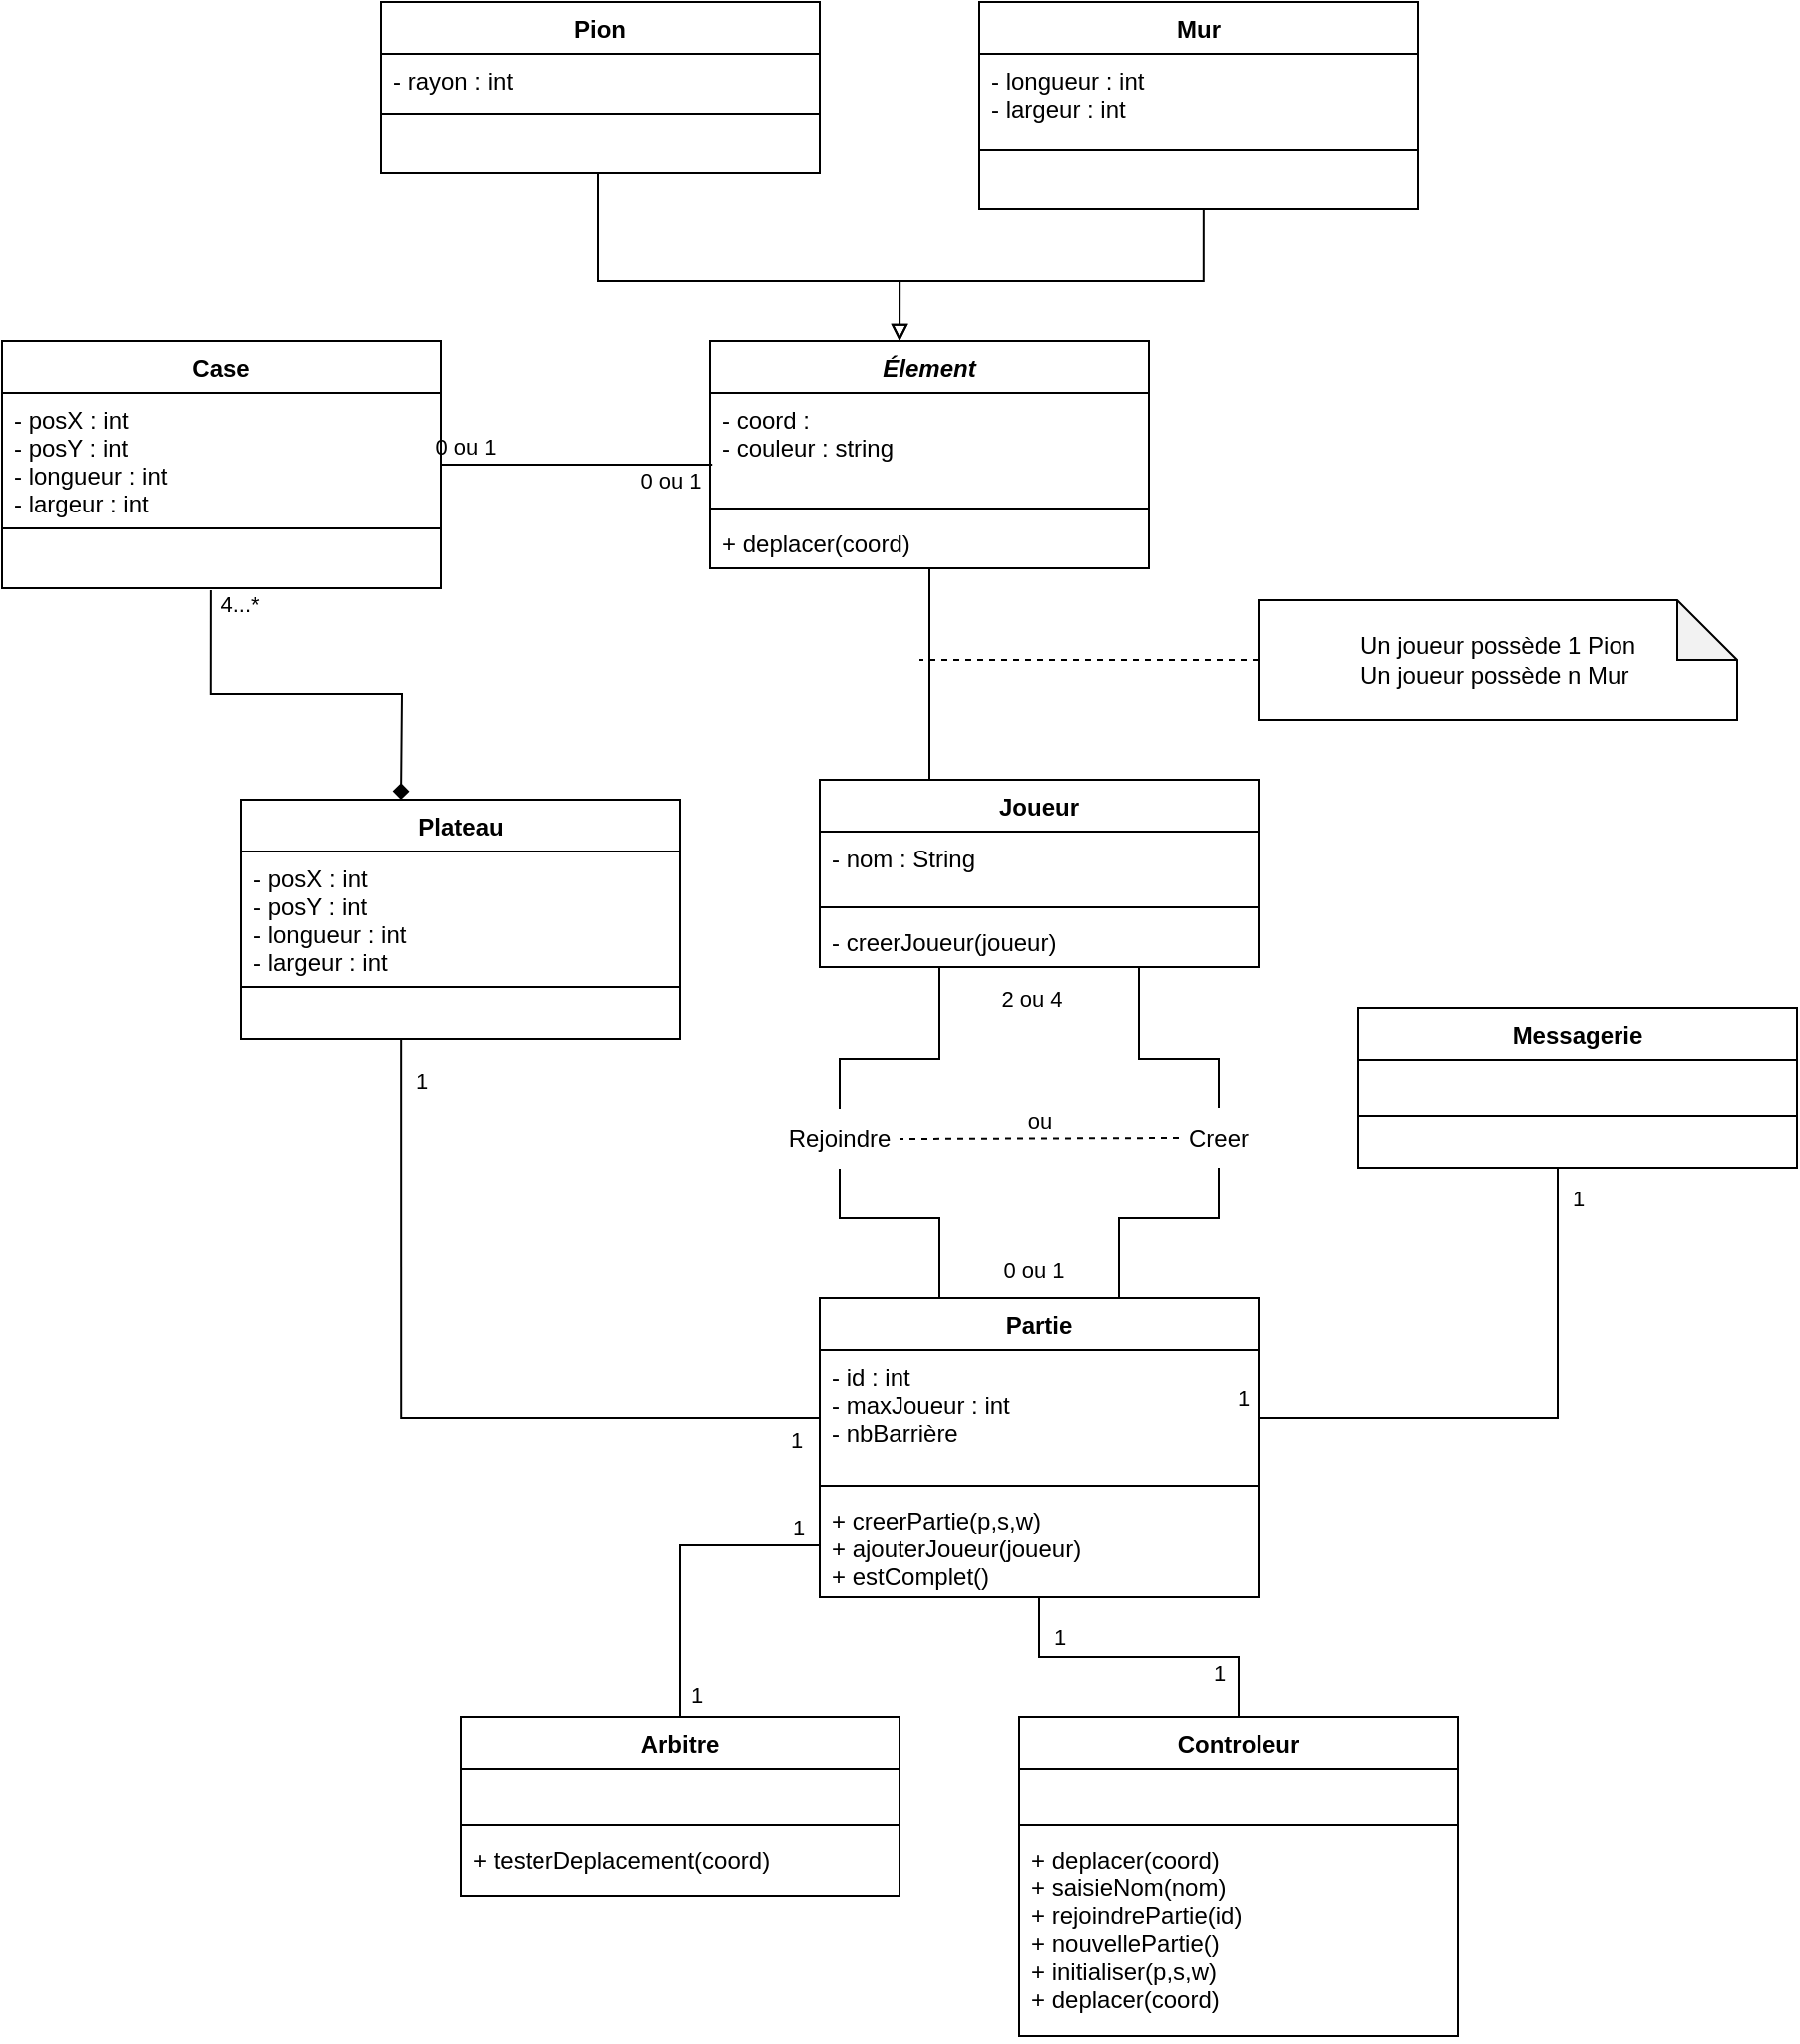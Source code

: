 <mxfile version="21.1.4" type="github">
  <diagram name="Page-1" id="FgP8BDgSYU1iSLKfVy64">
    <mxGraphModel dx="1300" dy="1365" grid="1" gridSize="10" guides="1" tooltips="1" connect="1" arrows="1" fold="1" page="1" pageScale="1" pageWidth="827" pageHeight="1169" math="0" shadow="0">
      <root>
        <mxCell id="0" />
        <mxCell id="1" parent="0" />
        <mxCell id="3Rz-C_fRMMW0dZHXcKt9-9" style="edgeStyle=orthogonalEdgeStyle;rounded=0;orthogonalLoop=1;jettySize=auto;html=1;exitX=1;exitY=0.5;exitDx=0;exitDy=0;entryX=0.005;entryY=0.667;entryDx=0;entryDy=0;endArrow=none;endFill=0;startArrow=none;entryPerimeter=0;" parent="1" source="dIRDVUr5gUY7s9fhSYIf-25" target="dIRDVUr5gUY7s9fhSYIf-22" edge="1">
          <mxGeometry relative="1" as="geometry">
            <mxPoint x="430" y="255.0" as="targetPoint" />
            <Array as="points" />
          </mxGeometry>
        </mxCell>
        <mxCell id="eeULFgyOEKWC4nzDJ71u-9" value="0 ou 1" style="edgeLabel;html=1;align=center;verticalAlign=middle;resizable=0;points=[];" parent="3Rz-C_fRMMW0dZHXcKt9-9" vertex="1" connectable="0">
          <mxGeometry x="0.797" y="-2" relative="1" as="geometry">
            <mxPoint x="-8" y="6" as="offset" />
          </mxGeometry>
        </mxCell>
        <mxCell id="eeULFgyOEKWC4nzDJ71u-10" value="0 ou 1" style="edgeLabel;html=1;align=center;verticalAlign=middle;resizable=0;points=[];" parent="3Rz-C_fRMMW0dZHXcKt9-9" vertex="1" connectable="0">
          <mxGeometry x="-0.777" y="2" relative="1" as="geometry">
            <mxPoint x="-3" y="-7" as="offset" />
          </mxGeometry>
        </mxCell>
        <mxCell id="3Rz-C_fRMMW0dZHXcKt9-10" style="edgeStyle=orthogonalEdgeStyle;rounded=0;orthogonalLoop=1;jettySize=auto;html=1;endArrow=diamond;endFill=1;entryX=0.5;entryY=0;entryDx=0;entryDy=0;exitX=0.477;exitY=1.038;exitDx=0;exitDy=0;exitPerimeter=0;" parent="1" source="dIRDVUr5gUY7s9fhSYIf-28" edge="1">
          <mxGeometry relative="1" as="geometry">
            <mxPoint x="280" y="430" as="targetPoint" />
            <mxPoint x="160" y="310" as="sourcePoint" />
          </mxGeometry>
        </mxCell>
        <mxCell id="eeULFgyOEKWC4nzDJ71u-1" value="4...*" style="edgeLabel;html=1;align=center;verticalAlign=middle;resizable=0;points=[];" parent="3Rz-C_fRMMW0dZHXcKt9-10" vertex="1" connectable="0">
          <mxGeometry x="-0.885" y="4" relative="1" as="geometry">
            <mxPoint x="10" y="-5" as="offset" />
          </mxGeometry>
        </mxCell>
        <mxCell id="3Rz-C_fRMMW0dZHXcKt9-7" style="edgeStyle=orthogonalEdgeStyle;rounded=0;orthogonalLoop=1;jettySize=auto;html=1;endArrow=block;endFill=0;" parent="1" source="dIRDVUr5gUY7s9fhSYIf-16" edge="1">
          <mxGeometry relative="1" as="geometry">
            <mxPoint x="380.053" y="140" as="sourcePoint" />
            <mxPoint x="530" y="200" as="targetPoint" />
            <Array as="points">
              <mxPoint x="379" y="170" />
              <mxPoint x="530" y="170" />
            </Array>
          </mxGeometry>
        </mxCell>
        <mxCell id="3Rz-C_fRMMW0dZHXcKt9-8" style="edgeStyle=orthogonalEdgeStyle;rounded=0;orthogonalLoop=1;jettySize=auto;html=1;endArrow=block;endFill=0;exitX=0.511;exitY=0.988;exitDx=0;exitDy=0;exitPerimeter=0;" parent="1" source="dIRDVUr5gUY7s9fhSYIf-20" edge="1">
          <mxGeometry relative="1" as="geometry">
            <mxPoint x="530.053" y="200.0" as="targetPoint" />
            <mxPoint x="690.053" y="140" as="sourcePoint" />
            <Array as="points">
              <mxPoint x="682" y="170" />
              <mxPoint x="530" y="170" />
            </Array>
          </mxGeometry>
        </mxCell>
        <mxCell id="3Rz-C_fRMMW0dZHXcKt9-28" style="edgeStyle=orthogonalEdgeStyle;rounded=0;orthogonalLoop=1;jettySize=auto;html=1;endArrow=none;endFill=0;exitX=0;exitY=0.5;exitDx=0;exitDy=0;entryX=0.364;entryY=1;entryDx=0;entryDy=0;entryPerimeter=0;" parent="1" source="dIRDVUr5gUY7s9fhSYIf-39" target="dIRDVUr5gUY7s9fhSYIf-33" edge="1">
          <mxGeometry relative="1" as="geometry">
            <mxPoint x="240" y="590" as="targetPoint" />
            <mxPoint x="500" y="740" as="sourcePoint" />
            <Array as="points">
              <mxPoint x="490" y="740" />
              <mxPoint x="280" y="740" />
            </Array>
          </mxGeometry>
        </mxCell>
        <mxCell id="eeULFgyOEKWC4nzDJ71u-2" value="1" style="edgeLabel;html=1;align=center;verticalAlign=middle;resizable=0;points=[];" parent="3Rz-C_fRMMW0dZHXcKt9-28" vertex="1" connectable="0">
          <mxGeometry x="0.919" y="2" relative="1" as="geometry">
            <mxPoint x="12" y="4" as="offset" />
          </mxGeometry>
        </mxCell>
        <mxCell id="eeULFgyOEKWC4nzDJ71u-3" value="1" style="edgeLabel;html=1;align=center;verticalAlign=middle;resizable=0;points=[];" parent="3Rz-C_fRMMW0dZHXcKt9-28" vertex="1" connectable="0">
          <mxGeometry x="-0.919" y="-2" relative="1" as="geometry">
            <mxPoint x="2" y="13" as="offset" />
          </mxGeometry>
        </mxCell>
        <mxCell id="3Rz-C_fRMMW0dZHXcKt9-16" style="edgeStyle=orthogonalEdgeStyle;rounded=0;orthogonalLoop=1;jettySize=auto;html=1;endArrow=none;endFill=0;startArrow=none;" parent="1" source="3Rz-C_fRMMW0dZHXcKt9-18" edge="1">
          <mxGeometry relative="1" as="geometry">
            <Array as="points">
              <mxPoint x="690" y="640" />
              <mxPoint x="640" y="640" />
            </Array>
            <mxPoint x="640" y="680" as="targetPoint" />
          </mxGeometry>
        </mxCell>
        <mxCell id="3Rz-C_fRMMW0dZHXcKt9-17" style="edgeStyle=orthogonalEdgeStyle;rounded=0;orthogonalLoop=1;jettySize=auto;html=1;exitX=0.5;exitY=1;exitDx=0;exitDy=0;entryX=0.25;entryY=0;entryDx=0;entryDy=0;endArrow=none;endFill=0;startArrow=none;" parent="1" source="3Rz-C_fRMMW0dZHXcKt9-19" edge="1">
          <mxGeometry relative="1" as="geometry">
            <Array as="points">
              <mxPoint x="500" y="640" />
              <mxPoint x="550" y="640" />
            </Array>
            <mxPoint x="550" y="680" as="targetPoint" />
          </mxGeometry>
        </mxCell>
        <mxCell id="eeULFgyOEKWC4nzDJ71u-6" value="0 ou 1" style="edgeLabel;html=1;align=center;verticalAlign=middle;resizable=0;points=[];" parent="3Rz-C_fRMMW0dZHXcKt9-17" vertex="1" connectable="0">
          <mxGeometry x="0.096" y="-2" relative="1" as="geometry">
            <mxPoint x="59" y="24" as="offset" />
          </mxGeometry>
        </mxCell>
        <mxCell id="3Rz-C_fRMMW0dZHXcKt9-30" value="" style="edgeStyle=orthogonalEdgeStyle;rounded=0;orthogonalLoop=1;jettySize=auto;html=1;endArrow=none;endFill=0;" parent="1" source="dIRDVUr5gUY7s9fhSYIf-37" target="3Rz-C_fRMMW0dZHXcKt9-18" edge="1">
          <mxGeometry relative="1" as="geometry">
            <mxPoint x="650" y="540" as="sourcePoint" />
            <mxPoint x="650" y="680" as="targetPoint" />
            <Array as="points">
              <mxPoint x="650" y="560" />
              <mxPoint x="690" y="560" />
            </Array>
          </mxGeometry>
        </mxCell>
        <mxCell id="3Rz-C_fRMMW0dZHXcKt9-18" value="Creer" style="text;html=1;strokeColor=none;fillColor=none;align=center;verticalAlign=middle;whiteSpace=wrap;rounded=0;" parent="1" vertex="1">
          <mxGeometry x="670" y="584.5" width="40" height="30" as="geometry" />
        </mxCell>
        <mxCell id="3Rz-C_fRMMW0dZHXcKt9-32" value="" style="edgeStyle=orthogonalEdgeStyle;rounded=0;orthogonalLoop=1;jettySize=auto;html=1;exitX=0.391;exitY=1;exitDx=0;exitDy=0;entryX=0.5;entryY=0;entryDx=0;entryDy=0;endArrow=none;endFill=0;exitPerimeter=0;" parent="1" source="dIRDVUr5gUY7s9fhSYIf-37" target="3Rz-C_fRMMW0dZHXcKt9-19" edge="1">
          <mxGeometry relative="1" as="geometry">
            <mxPoint x="550" y="540" as="sourcePoint" />
            <mxPoint x="550" y="680" as="targetPoint" />
            <Array as="points">
              <mxPoint x="550" y="514" />
              <mxPoint x="550" y="560" />
              <mxPoint x="500" y="560" />
            </Array>
          </mxGeometry>
        </mxCell>
        <mxCell id="eeULFgyOEKWC4nzDJ71u-5" value="2 ou 4" style="edgeLabel;html=1;align=center;verticalAlign=middle;resizable=0;points=[];" parent="3Rz-C_fRMMW0dZHXcKt9-32" vertex="1" connectable="0">
          <mxGeometry x="-0.156" y="-1" relative="1" as="geometry">
            <mxPoint x="47" y="-20" as="offset" />
          </mxGeometry>
        </mxCell>
        <mxCell id="3Rz-C_fRMMW0dZHXcKt9-19" value="Rejoindre" style="text;html=1;strokeColor=none;fillColor=none;align=center;verticalAlign=middle;whiteSpace=wrap;rounded=0;" parent="1" vertex="1">
          <mxGeometry x="470" y="585" width="60" height="30" as="geometry" />
        </mxCell>
        <mxCell id="dIRDVUr5gUY7s9fhSYIf-13" value="Pion" style="swimlane;fontStyle=1;align=center;verticalAlign=top;childLayout=stackLayout;horizontal=1;startSize=26;horizontalStack=0;resizeParent=1;resizeParentMax=0;resizeLast=0;collapsible=1;marginBottom=0;" parent="1" vertex="1">
          <mxGeometry x="270" y="30" width="220" height="86" as="geometry" />
        </mxCell>
        <mxCell id="dIRDVUr5gUY7s9fhSYIf-14" value="- rayon : int" style="text;strokeColor=none;fillColor=none;align=left;verticalAlign=top;spacingLeft=4;spacingRight=4;overflow=hidden;rotatable=0;points=[[0,0.5],[1,0.5]];portConstraint=eastwest;" parent="dIRDVUr5gUY7s9fhSYIf-13" vertex="1">
          <mxGeometry y="26" width="220" height="26" as="geometry" />
        </mxCell>
        <mxCell id="dIRDVUr5gUY7s9fhSYIf-15" value="" style="line;strokeWidth=1;fillColor=none;align=left;verticalAlign=middle;spacingTop=-1;spacingLeft=3;spacingRight=3;rotatable=0;labelPosition=right;points=[];portConstraint=eastwest;strokeColor=inherit;" parent="dIRDVUr5gUY7s9fhSYIf-13" vertex="1">
          <mxGeometry y="52" width="220" height="8" as="geometry" />
        </mxCell>
        <mxCell id="dIRDVUr5gUY7s9fhSYIf-16" value=" " style="text;strokeColor=none;fillColor=none;align=left;verticalAlign=top;spacingLeft=4;spacingRight=4;overflow=hidden;rotatable=0;points=[[0,0.5],[1,0.5]];portConstraint=eastwest;" parent="dIRDVUr5gUY7s9fhSYIf-13" vertex="1">
          <mxGeometry y="60" width="220" height="26" as="geometry" />
        </mxCell>
        <mxCell id="dIRDVUr5gUY7s9fhSYIf-17" value="Mur" style="swimlane;fontStyle=1;align=center;verticalAlign=top;childLayout=stackLayout;horizontal=1;startSize=26;horizontalStack=0;resizeParent=1;resizeParentMax=0;resizeLast=0;collapsible=1;marginBottom=0;" parent="1" vertex="1">
          <mxGeometry x="570" y="30" width="220" height="104" as="geometry" />
        </mxCell>
        <mxCell id="dIRDVUr5gUY7s9fhSYIf-18" value="- longueur : int&#xa;- largeur : int&#xa;" style="text;strokeColor=none;fillColor=none;align=left;verticalAlign=top;spacingLeft=4;spacingRight=4;overflow=hidden;rotatable=0;points=[[0,0.5],[1,0.5]];portConstraint=eastwest;" parent="dIRDVUr5gUY7s9fhSYIf-17" vertex="1">
          <mxGeometry y="26" width="220" height="44" as="geometry" />
        </mxCell>
        <mxCell id="dIRDVUr5gUY7s9fhSYIf-19" value="" style="line;strokeWidth=1;fillColor=none;align=left;verticalAlign=middle;spacingTop=-1;spacingLeft=3;spacingRight=3;rotatable=0;labelPosition=right;points=[];portConstraint=eastwest;strokeColor=inherit;" parent="dIRDVUr5gUY7s9fhSYIf-17" vertex="1">
          <mxGeometry y="70" width="220" height="8" as="geometry" />
        </mxCell>
        <mxCell id="dIRDVUr5gUY7s9fhSYIf-20" value=" " style="text;strokeColor=none;fillColor=none;align=left;verticalAlign=top;spacingLeft=4;spacingRight=4;overflow=hidden;rotatable=0;points=[[0,0.5],[1,0.5]];portConstraint=eastwest;" parent="dIRDVUr5gUY7s9fhSYIf-17" vertex="1">
          <mxGeometry y="78" width="220" height="26" as="geometry" />
        </mxCell>
        <mxCell id="eeULFgyOEKWC4nzDJ71u-18" style="edgeStyle=orthogonalEdgeStyle;rounded=0;orthogonalLoop=1;jettySize=auto;html=1;entryX=0.25;entryY=0;entryDx=0;entryDy=0;endArrow=none;endFill=0;" parent="1" source="dIRDVUr5gUY7s9fhSYIf-21" target="dIRDVUr5gUY7s9fhSYIf-34" edge="1">
          <mxGeometry relative="1" as="geometry" />
        </mxCell>
        <mxCell id="dIRDVUr5gUY7s9fhSYIf-21" value="Élement" style="swimlane;fontStyle=3;align=center;verticalAlign=top;childLayout=stackLayout;horizontal=1;startSize=26;horizontalStack=0;resizeParent=1;resizeParentMax=0;resizeLast=0;collapsible=1;marginBottom=0;" parent="1" vertex="1">
          <mxGeometry x="435" y="200" width="220" height="114" as="geometry" />
        </mxCell>
        <mxCell id="dIRDVUr5gUY7s9fhSYIf-22" value="- coord : &#xa;- couleur : string&#xa;" style="text;strokeColor=none;fillColor=none;align=left;verticalAlign=top;spacingLeft=4;spacingRight=4;overflow=hidden;rotatable=0;points=[[0,0.5],[1,0.5]];portConstraint=eastwest;" parent="dIRDVUr5gUY7s9fhSYIf-21" vertex="1">
          <mxGeometry y="26" width="220" height="54" as="geometry" />
        </mxCell>
        <mxCell id="dIRDVUr5gUY7s9fhSYIf-23" value="" style="line;strokeWidth=1;fillColor=none;align=left;verticalAlign=middle;spacingTop=-1;spacingLeft=3;spacingRight=3;rotatable=0;labelPosition=right;points=[];portConstraint=eastwest;strokeColor=inherit;" parent="dIRDVUr5gUY7s9fhSYIf-21" vertex="1">
          <mxGeometry y="80" width="220" height="8" as="geometry" />
        </mxCell>
        <mxCell id="dIRDVUr5gUY7s9fhSYIf-24" value="+ deplacer(coord)" style="text;strokeColor=none;fillColor=none;align=left;verticalAlign=top;spacingLeft=4;spacingRight=4;overflow=hidden;rotatable=0;points=[[0,0.5],[1,0.5]];portConstraint=eastwest;" parent="dIRDVUr5gUY7s9fhSYIf-21" vertex="1">
          <mxGeometry y="88" width="220" height="26" as="geometry" />
        </mxCell>
        <mxCell id="dIRDVUr5gUY7s9fhSYIf-25" value="Case" style="swimlane;fontStyle=1;align=center;verticalAlign=top;childLayout=stackLayout;horizontal=1;startSize=26;horizontalStack=0;resizeParent=1;resizeParentMax=0;resizeLast=0;collapsible=1;marginBottom=0;" parent="1" vertex="1">
          <mxGeometry x="80" y="200" width="220" height="124" as="geometry" />
        </mxCell>
        <mxCell id="dIRDVUr5gUY7s9fhSYIf-26" value="- posX : int&#xa;- posY : int&#xa;- longueur : int&#xa;- largeur : int&#xa;&#xa;" style="text;strokeColor=none;fillColor=none;align=left;verticalAlign=top;spacingLeft=4;spacingRight=4;overflow=hidden;rotatable=0;points=[[0,0.5],[1,0.5]];portConstraint=eastwest;" parent="dIRDVUr5gUY7s9fhSYIf-25" vertex="1">
          <mxGeometry y="26" width="220" height="64" as="geometry" />
        </mxCell>
        <mxCell id="dIRDVUr5gUY7s9fhSYIf-27" value="" style="line;strokeWidth=1;fillColor=none;align=left;verticalAlign=middle;spacingTop=-1;spacingLeft=3;spacingRight=3;rotatable=0;labelPosition=right;points=[];portConstraint=eastwest;strokeColor=inherit;" parent="dIRDVUr5gUY7s9fhSYIf-25" vertex="1">
          <mxGeometry y="90" width="220" height="8" as="geometry" />
        </mxCell>
        <mxCell id="dIRDVUr5gUY7s9fhSYIf-28" value="   " style="text;strokeColor=none;fillColor=none;align=left;verticalAlign=top;spacingLeft=4;spacingRight=4;overflow=hidden;rotatable=0;points=[[0,0.5],[1,0.5]];portConstraint=eastwest;" parent="dIRDVUr5gUY7s9fhSYIf-25" vertex="1">
          <mxGeometry y="98" width="220" height="26" as="geometry" />
        </mxCell>
        <mxCell id="dIRDVUr5gUY7s9fhSYIf-30" value="Plateau" style="swimlane;fontStyle=1;align=center;verticalAlign=top;childLayout=stackLayout;horizontal=1;startSize=26;horizontalStack=0;resizeParent=1;resizeParentMax=0;resizeLast=0;collapsible=1;marginBottom=0;" parent="1" vertex="1">
          <mxGeometry x="200" y="430" width="220" height="120" as="geometry" />
        </mxCell>
        <mxCell id="dIRDVUr5gUY7s9fhSYIf-31" value="- posX : int&#xa;- posY : int&#xa;- longueur : int&#xa;- largeur : int&#xa;&#xa;" style="text;strokeColor=none;fillColor=none;align=left;verticalAlign=top;spacingLeft=4;spacingRight=4;overflow=hidden;rotatable=0;points=[[0,0.5],[1,0.5]];portConstraint=eastwest;" parent="dIRDVUr5gUY7s9fhSYIf-30" vertex="1">
          <mxGeometry y="26" width="220" height="64" as="geometry" />
        </mxCell>
        <mxCell id="dIRDVUr5gUY7s9fhSYIf-32" value="" style="line;strokeWidth=1;fillColor=none;align=left;verticalAlign=middle;spacingTop=-1;spacingLeft=3;spacingRight=3;rotatable=0;labelPosition=right;points=[];portConstraint=eastwest;strokeColor=inherit;" parent="dIRDVUr5gUY7s9fhSYIf-30" vertex="1">
          <mxGeometry y="90" width="220" height="8" as="geometry" />
        </mxCell>
        <mxCell id="dIRDVUr5gUY7s9fhSYIf-33" value=" " style="text;strokeColor=none;fillColor=none;align=left;verticalAlign=top;spacingLeft=4;spacingRight=4;overflow=hidden;rotatable=0;points=[[0,0.5],[1,0.5]];portConstraint=eastwest;" parent="dIRDVUr5gUY7s9fhSYIf-30" vertex="1">
          <mxGeometry y="98" width="220" height="22" as="geometry" />
        </mxCell>
        <mxCell id="dIRDVUr5gUY7s9fhSYIf-34" value="Joueur" style="swimlane;fontStyle=1;align=center;verticalAlign=top;childLayout=stackLayout;horizontal=1;startSize=26;horizontalStack=0;resizeParent=1;resizeParentMax=0;resizeLast=0;collapsible=1;marginBottom=0;" parent="1" vertex="1">
          <mxGeometry x="490" y="420" width="220" height="94" as="geometry" />
        </mxCell>
        <mxCell id="dIRDVUr5gUY7s9fhSYIf-35" value="- nom : String&#xa;" style="text;strokeColor=none;fillColor=none;align=left;verticalAlign=top;spacingLeft=4;spacingRight=4;overflow=hidden;rotatable=0;points=[[0,0.5],[1,0.5]];portConstraint=eastwest;" parent="dIRDVUr5gUY7s9fhSYIf-34" vertex="1">
          <mxGeometry y="26" width="220" height="34" as="geometry" />
        </mxCell>
        <mxCell id="dIRDVUr5gUY7s9fhSYIf-36" value="" style="line;strokeWidth=1;fillColor=none;align=left;verticalAlign=middle;spacingTop=-1;spacingLeft=3;spacingRight=3;rotatable=0;labelPosition=right;points=[];portConstraint=eastwest;strokeColor=inherit;" parent="dIRDVUr5gUY7s9fhSYIf-34" vertex="1">
          <mxGeometry y="60" width="220" height="8" as="geometry" />
        </mxCell>
        <mxCell id="dIRDVUr5gUY7s9fhSYIf-37" value="- creerJoueur(joueur)&#xa;" style="text;strokeColor=none;fillColor=none;align=left;verticalAlign=top;spacingLeft=4;spacingRight=4;overflow=hidden;rotatable=0;points=[[0,0.5],[1,0.5]];portConstraint=eastwest;" parent="dIRDVUr5gUY7s9fhSYIf-34" vertex="1">
          <mxGeometry y="68" width="220" height="26" as="geometry" />
        </mxCell>
        <mxCell id="dIRDVUr5gUY7s9fhSYIf-38" value="Partie" style="swimlane;fontStyle=1;align=center;verticalAlign=top;childLayout=stackLayout;horizontal=1;startSize=26;horizontalStack=0;resizeParent=1;resizeParentMax=0;resizeLast=0;collapsible=1;marginBottom=0;" parent="1" vertex="1">
          <mxGeometry x="490" y="680" width="220" height="150" as="geometry" />
        </mxCell>
        <mxCell id="dIRDVUr5gUY7s9fhSYIf-39" value="- id : int&#xa;- maxJoueur : int&#xa;- nbBarrière" style="text;strokeColor=none;fillColor=none;align=left;verticalAlign=top;spacingLeft=4;spacingRight=4;overflow=hidden;rotatable=0;points=[[0,0.5],[1,0.5]];portConstraint=eastwest;" parent="dIRDVUr5gUY7s9fhSYIf-38" vertex="1">
          <mxGeometry y="26" width="220" height="64" as="geometry" />
        </mxCell>
        <mxCell id="dIRDVUr5gUY7s9fhSYIf-40" value="" style="line;strokeWidth=1;fillColor=none;align=left;verticalAlign=middle;spacingTop=-1;spacingLeft=3;spacingRight=3;rotatable=0;labelPosition=right;points=[];portConstraint=eastwest;strokeColor=inherit;" parent="dIRDVUr5gUY7s9fhSYIf-38" vertex="1">
          <mxGeometry y="90" width="220" height="8" as="geometry" />
        </mxCell>
        <mxCell id="dIRDVUr5gUY7s9fhSYIf-41" value="+ creerPartie(p,s,w)&#xa;+ ajouterJoueur(joueur)&#xa;+ estComplet()" style="text;strokeColor=none;fillColor=none;align=left;verticalAlign=top;spacingLeft=4;spacingRight=4;overflow=hidden;rotatable=0;points=[[0,0.5],[1,0.5]];portConstraint=eastwest;" parent="dIRDVUr5gUY7s9fhSYIf-38" vertex="1">
          <mxGeometry y="98" width="220" height="52" as="geometry" />
        </mxCell>
        <mxCell id="dIRDVUr5gUY7s9fhSYIf-42" value="ou" style="html=1;verticalAlign=bottom;endArrow=none;dashed=1;endSize=8;edgeStyle=elbowEdgeStyle;elbow=vertical;curved=0;rounded=0;endFill=0;exitX=0;exitY=0.5;exitDx=0;exitDy=0;entryX=1;entryY=0.5;entryDx=0;entryDy=0;" parent="1" source="3Rz-C_fRMMW0dZHXcKt9-18" target="3Rz-C_fRMMW0dZHXcKt9-19" edge="1">
          <mxGeometry relative="1" as="geometry">
            <mxPoint x="620" y="599.5" as="sourcePoint" />
            <mxPoint x="540" y="599.5" as="targetPoint" />
          </mxGeometry>
        </mxCell>
        <mxCell id="dIRDVUr5gUY7s9fhSYIf-51" value="Messagerie" style="swimlane;fontStyle=1;align=center;verticalAlign=top;childLayout=stackLayout;horizontal=1;startSize=26;horizontalStack=0;resizeParent=1;resizeParentMax=0;resizeLast=0;collapsible=1;marginBottom=0;" parent="1" vertex="1">
          <mxGeometry x="760" y="534.5" width="220" height="80" as="geometry" />
        </mxCell>
        <mxCell id="dIRDVUr5gUY7s9fhSYIf-52" value=" " style="text;strokeColor=none;fillColor=none;align=left;verticalAlign=top;spacingLeft=4;spacingRight=4;overflow=hidden;rotatable=0;points=[[0,0.5],[1,0.5]];portConstraint=eastwest;" parent="dIRDVUr5gUY7s9fhSYIf-51" vertex="1">
          <mxGeometry y="26" width="220" height="24" as="geometry" />
        </mxCell>
        <mxCell id="dIRDVUr5gUY7s9fhSYIf-53" value="" style="line;strokeWidth=1;fillColor=none;align=left;verticalAlign=middle;spacingTop=-1;spacingLeft=3;spacingRight=3;rotatable=0;labelPosition=right;points=[];portConstraint=eastwest;strokeColor=inherit;" parent="dIRDVUr5gUY7s9fhSYIf-51" vertex="1">
          <mxGeometry y="50" width="220" height="8" as="geometry" />
        </mxCell>
        <mxCell id="dIRDVUr5gUY7s9fhSYIf-54" value=" &#xa;&#xa;" style="text;strokeColor=none;fillColor=none;align=left;verticalAlign=top;spacingLeft=4;spacingRight=4;overflow=hidden;rotatable=0;points=[[0,0.5],[1,0.5]];portConstraint=eastwest;" parent="dIRDVUr5gUY7s9fhSYIf-51" vertex="1">
          <mxGeometry y="58" width="220" height="22" as="geometry" />
        </mxCell>
        <mxCell id="dIRDVUr5gUY7s9fhSYIf-55" value="&lt;div&gt;&lt;br&gt;&lt;/div&gt;" style="html=1;verticalAlign=bottom;endArrow=none;endSize=8;edgeStyle=elbowEdgeStyle;elbow=vertical;curved=0;rounded=0;endFill=0;entryX=1;entryY=0.5;entryDx=0;entryDy=0;" parent="1" source="dIRDVUr5gUY7s9fhSYIf-54" edge="1">
          <mxGeometry relative="1" as="geometry">
            <mxPoint x="850" y="750.18" as="sourcePoint" />
            <mxPoint x="710" y="750.18" as="targetPoint" />
            <Array as="points">
              <mxPoint x="860" y="740" />
              <mxPoint x="800" y="750" />
            </Array>
          </mxGeometry>
        </mxCell>
        <mxCell id="eeULFgyOEKWC4nzDJ71u-7" value="1" style="edgeLabel;html=1;align=center;verticalAlign=middle;resizable=0;points=[];" parent="dIRDVUr5gUY7s9fhSYIf-55" vertex="1" connectable="0">
          <mxGeometry x="-0.323" y="2" relative="1" as="geometry">
            <mxPoint x="8" y="-81" as="offset" />
          </mxGeometry>
        </mxCell>
        <mxCell id="eeULFgyOEKWC4nzDJ71u-8" value="1" style="edgeLabel;html=1;align=center;verticalAlign=middle;resizable=0;points=[];" parent="dIRDVUr5gUY7s9fhSYIf-55" vertex="1" connectable="0">
          <mxGeometry x="0.631" y="-2" relative="1" as="geometry">
            <mxPoint x="-51" y="-8" as="offset" />
          </mxGeometry>
        </mxCell>
        <mxCell id="eeULFgyOEKWC4nzDJ71u-16" style="edgeStyle=orthogonalEdgeStyle;rounded=0;orthogonalLoop=1;jettySize=auto;html=1;endArrow=none;endFill=0;dashed=1;" parent="1" source="eeULFgyOEKWC4nzDJ71u-15" edge="1">
          <mxGeometry relative="1" as="geometry">
            <mxPoint x="540" y="360" as="targetPoint" />
          </mxGeometry>
        </mxCell>
        <mxCell id="eeULFgyOEKWC4nzDJ71u-15" value="Un joueur possède 1 Pion&lt;br&gt;Un joueur possède n Mur&amp;nbsp;" style="shape=note;whiteSpace=wrap;html=1;backgroundOutline=1;darkOpacity=0.05;" parent="1" vertex="1">
          <mxGeometry x="710" y="330" width="240" height="60" as="geometry" />
        </mxCell>
        <mxCell id="7hVK-7BaPxIFwq0YClWG-5" style="edgeStyle=orthogonalEdgeStyle;rounded=0;orthogonalLoop=1;jettySize=auto;html=1;entryX=0.5;entryY=1;entryDx=0;entryDy=0;entryPerimeter=0;endArrow=none;endFill=0;" parent="1" source="7hVK-7BaPxIFwq0YClWG-1" target="dIRDVUr5gUY7s9fhSYIf-41" edge="1">
          <mxGeometry relative="1" as="geometry" />
        </mxCell>
        <mxCell id="7hVK-7BaPxIFwq0YClWG-7" value="1" style="edgeLabel;html=1;align=center;verticalAlign=middle;resizable=0;points=[];" parent="7hVK-7BaPxIFwq0YClWG-5" vertex="1" connectable="0">
          <mxGeometry x="0.755" y="-1" relative="1" as="geometry">
            <mxPoint x="9" as="offset" />
          </mxGeometry>
        </mxCell>
        <mxCell id="7hVK-7BaPxIFwq0YClWG-8" value="1" style="edgeLabel;html=1;align=center;verticalAlign=middle;resizable=0;points=[];" parent="7hVK-7BaPxIFwq0YClWG-5" vertex="1" connectable="0">
          <mxGeometry x="-0.719" y="1" relative="1" as="geometry">
            <mxPoint x="-9" as="offset" />
          </mxGeometry>
        </mxCell>
        <mxCell id="7hVK-7BaPxIFwq0YClWG-1" value="Controleur" style="swimlane;fontStyle=1;align=center;verticalAlign=top;childLayout=stackLayout;horizontal=1;startSize=26;horizontalStack=0;resizeParent=1;resizeParentMax=0;resizeLast=0;collapsible=1;marginBottom=0;" parent="1" vertex="1">
          <mxGeometry x="590" y="890" width="220" height="160" as="geometry" />
        </mxCell>
        <mxCell id="7hVK-7BaPxIFwq0YClWG-2" value=" " style="text;strokeColor=none;fillColor=none;align=left;verticalAlign=top;spacingLeft=4;spacingRight=4;overflow=hidden;rotatable=0;points=[[0,0.5],[1,0.5]];portConstraint=eastwest;" parent="7hVK-7BaPxIFwq0YClWG-1" vertex="1">
          <mxGeometry y="26" width="220" height="24" as="geometry" />
        </mxCell>
        <mxCell id="7hVK-7BaPxIFwq0YClWG-3" value="" style="line;strokeWidth=1;fillColor=none;align=left;verticalAlign=middle;spacingTop=-1;spacingLeft=3;spacingRight=3;rotatable=0;labelPosition=right;points=[];portConstraint=eastwest;strokeColor=inherit;" parent="7hVK-7BaPxIFwq0YClWG-1" vertex="1">
          <mxGeometry y="50" width="220" height="8" as="geometry" />
        </mxCell>
        <mxCell id="7hVK-7BaPxIFwq0YClWG-4" value="+ deplacer(coord)&#xa;+ saisieNom(nom)&#xa;+ rejoindrePartie(id)&#xa;+ nouvellePartie()&#xa;+ initialiser(p,s,w)&#xa;+ deplacer(coord)" style="text;strokeColor=none;fillColor=none;align=left;verticalAlign=top;spacingLeft=4;spacingRight=4;overflow=hidden;rotatable=0;points=[[0,0.5],[1,0.5]];portConstraint=eastwest;" parent="7hVK-7BaPxIFwq0YClWG-1" vertex="1">
          <mxGeometry y="58" width="220" height="102" as="geometry" />
        </mxCell>
        <mxCell id="ZHRHYerx8zbwmv41TkUC-7" style="edgeStyle=orthogonalEdgeStyle;rounded=0;orthogonalLoop=1;jettySize=auto;html=1;entryX=0;entryY=0.5;entryDx=0;entryDy=0;endArrow=none;endFill=0;" edge="1" parent="1" source="ZHRHYerx8zbwmv41TkUC-3" target="dIRDVUr5gUY7s9fhSYIf-41">
          <mxGeometry relative="1" as="geometry" />
        </mxCell>
        <mxCell id="ZHRHYerx8zbwmv41TkUC-8" value="1" style="edgeLabel;html=1;align=center;verticalAlign=middle;resizable=0;points=[];" vertex="1" connectable="0" parent="ZHRHYerx8zbwmv41TkUC-7">
          <mxGeometry x="0.782" relative="1" as="geometry">
            <mxPoint x="6" y="-9" as="offset" />
          </mxGeometry>
        </mxCell>
        <mxCell id="ZHRHYerx8zbwmv41TkUC-9" value="1" style="edgeLabel;html=1;align=center;verticalAlign=middle;resizable=0;points=[];" vertex="1" connectable="0" parent="ZHRHYerx8zbwmv41TkUC-7">
          <mxGeometry x="-0.855" y="-1" relative="1" as="geometry">
            <mxPoint x="7" as="offset" />
          </mxGeometry>
        </mxCell>
        <mxCell id="ZHRHYerx8zbwmv41TkUC-3" value="Arbitre" style="swimlane;fontStyle=1;align=center;verticalAlign=top;childLayout=stackLayout;horizontal=1;startSize=26;horizontalStack=0;resizeParent=1;resizeParentMax=0;resizeLast=0;collapsible=1;marginBottom=0;" vertex="1" parent="1">
          <mxGeometry x="310" y="890" width="220" height="90" as="geometry" />
        </mxCell>
        <mxCell id="ZHRHYerx8zbwmv41TkUC-4" value=" " style="text;strokeColor=none;fillColor=none;align=left;verticalAlign=top;spacingLeft=4;spacingRight=4;overflow=hidden;rotatable=0;points=[[0,0.5],[1,0.5]];portConstraint=eastwest;" vertex="1" parent="ZHRHYerx8zbwmv41TkUC-3">
          <mxGeometry y="26" width="220" height="24" as="geometry" />
        </mxCell>
        <mxCell id="ZHRHYerx8zbwmv41TkUC-5" value="" style="line;strokeWidth=1;fillColor=none;align=left;verticalAlign=middle;spacingTop=-1;spacingLeft=3;spacingRight=3;rotatable=0;labelPosition=right;points=[];portConstraint=eastwest;strokeColor=inherit;" vertex="1" parent="ZHRHYerx8zbwmv41TkUC-3">
          <mxGeometry y="50" width="220" height="8" as="geometry" />
        </mxCell>
        <mxCell id="ZHRHYerx8zbwmv41TkUC-6" value="+ testerDeplacement(coord)" style="text;strokeColor=none;fillColor=none;align=left;verticalAlign=top;spacingLeft=4;spacingRight=4;overflow=hidden;rotatable=0;points=[[0,0.5],[1,0.5]];portConstraint=eastwest;" vertex="1" parent="ZHRHYerx8zbwmv41TkUC-3">
          <mxGeometry y="58" width="220" height="32" as="geometry" />
        </mxCell>
      </root>
    </mxGraphModel>
  </diagram>
</mxfile>
